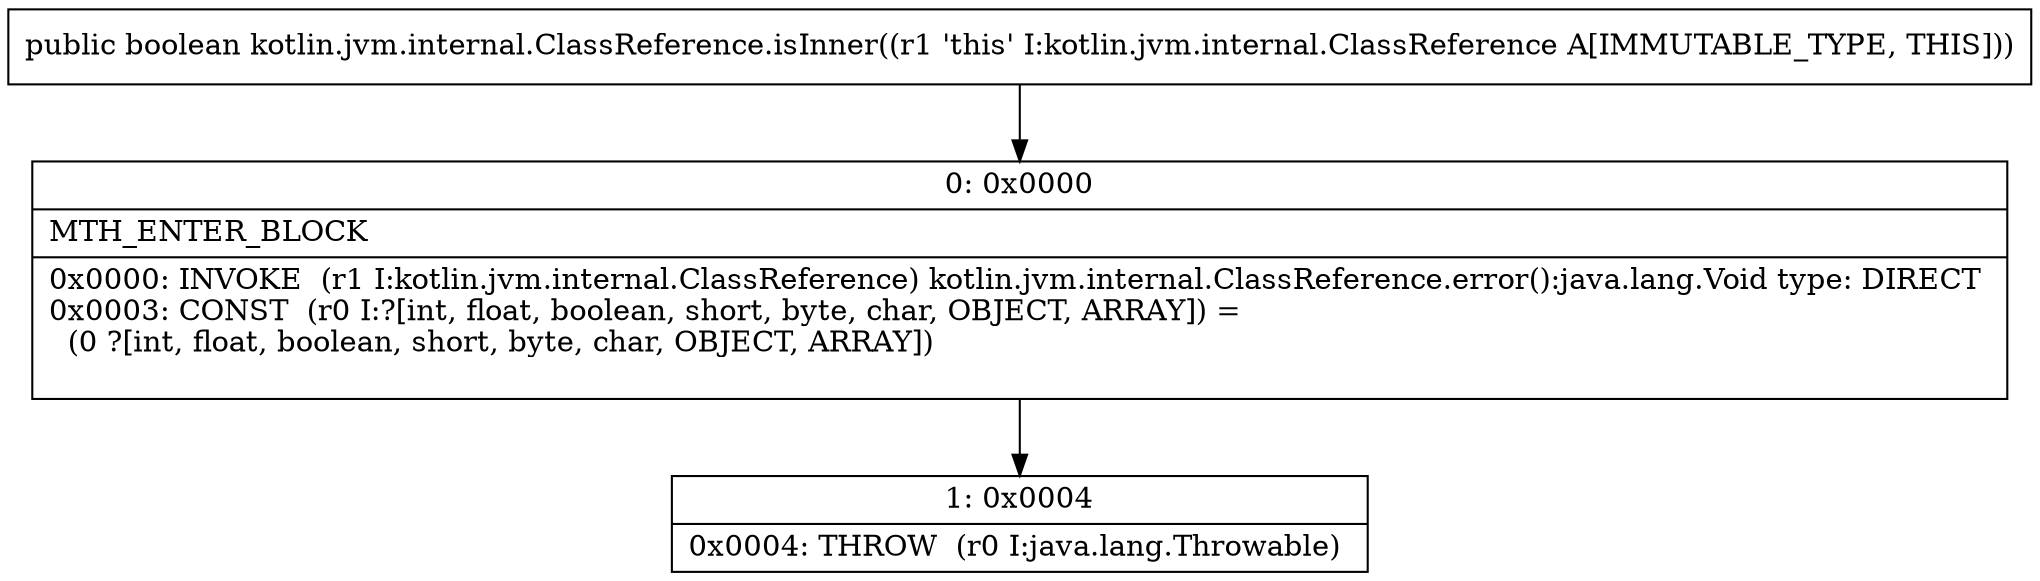 digraph "CFG forkotlin.jvm.internal.ClassReference.isInner()Z" {
Node_0 [shape=record,label="{0\:\ 0x0000|MTH_ENTER_BLOCK\l|0x0000: INVOKE  (r1 I:kotlin.jvm.internal.ClassReference) kotlin.jvm.internal.ClassReference.error():java.lang.Void type: DIRECT \l0x0003: CONST  (r0 I:?[int, float, boolean, short, byte, char, OBJECT, ARRAY]) = \l  (0 ?[int, float, boolean, short, byte, char, OBJECT, ARRAY])\l \l}"];
Node_1 [shape=record,label="{1\:\ 0x0004|0x0004: THROW  (r0 I:java.lang.Throwable) \l}"];
MethodNode[shape=record,label="{public boolean kotlin.jvm.internal.ClassReference.isInner((r1 'this' I:kotlin.jvm.internal.ClassReference A[IMMUTABLE_TYPE, THIS])) }"];
MethodNode -> Node_0;
Node_0 -> Node_1;
}


